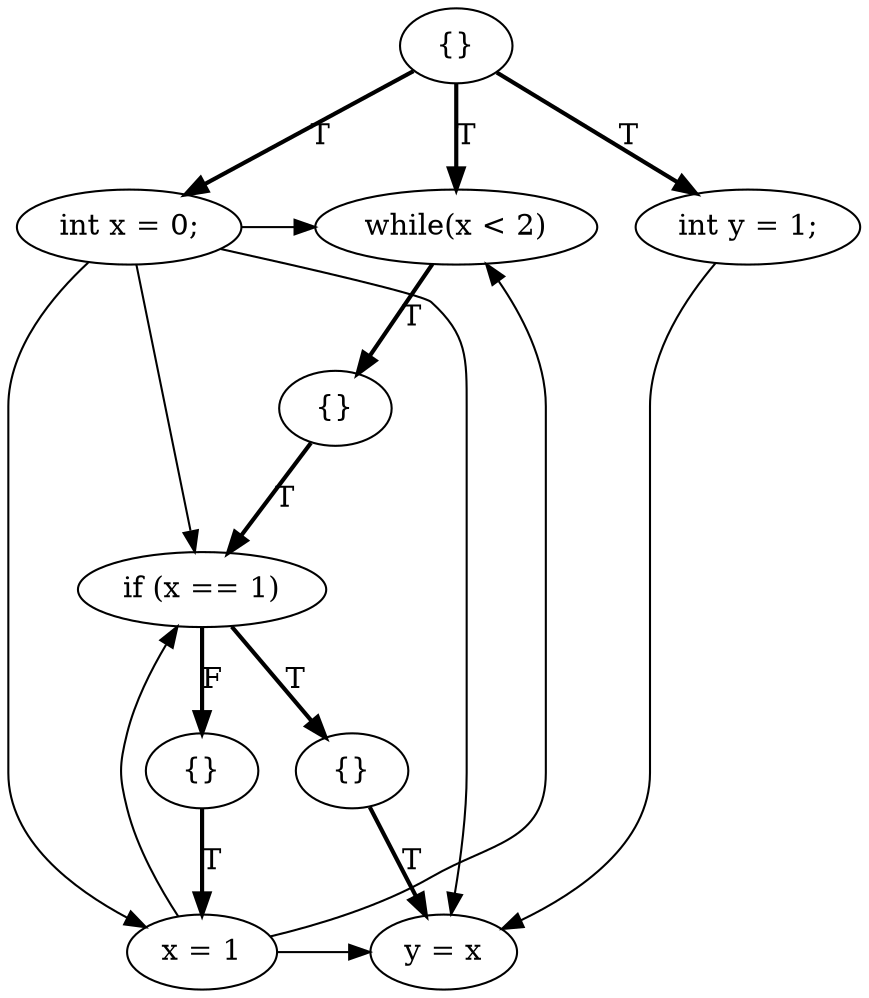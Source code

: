 digraph {
rankdir=TD;
3[label="{}"]; 
3 -> 6[label="T",style=bold];
6[label="int x = 0;"];
6 -> 0;
6 -> 4;
6 -> 8;
6 -> 9;
3 -> 7[label="T",style=bold];
7[label="int y = 1;"];
7 -> 8;
3 -> 4[label="T",style=bold];
4[label="while(x < 2)"]; 
4 -> 5[label="T",style=bold];
5[label="{}"]; 
5 -> 0[label="T",style=bold];
0[label="if (x == 1)"]; 
0 -> 1[label="T",style=bold];
1[label="{}"]; 
1 -> 8[label="T",style=bold];
8[label="y = x"];
0 -> 2[label="F",style=bold];
2[label="{}"]; 
2 -> 9[label="T",style=bold];
9[label="x = 1"];
9 -> 0;
9 -> 4;
9 -> 8;
{ rank=same 6 7 4 }{ rank=same 5 }{ rank=same 0 }{ rank=same 1 2 }{ rank=same 8 9 }
}